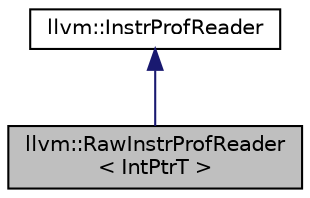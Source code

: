 digraph "llvm::RawInstrProfReader&lt; IntPtrT &gt;"
{
 // LATEX_PDF_SIZE
  bgcolor="transparent";
  edge [fontname="Helvetica",fontsize="10",labelfontname="Helvetica",labelfontsize="10"];
  node [fontname="Helvetica",fontsize="10",shape=record];
  Node1 [label="llvm::RawInstrProfReader\l\< IntPtrT \>",height=0.2,width=0.4,color="black", fillcolor="grey75", style="filled", fontcolor="black",tooltip="Reader for the raw instrprof binary format from runtime."];
  Node2 -> Node1 [dir="back",color="midnightblue",fontsize="10",style="solid",fontname="Helvetica"];
  Node2 [label="llvm::InstrProfReader",height=0.2,width=0.4,color="black",URL="$classllvm_1_1InstrProfReader.html",tooltip="Base class and interface for reading profiling data of any known instrprof format."];
}
